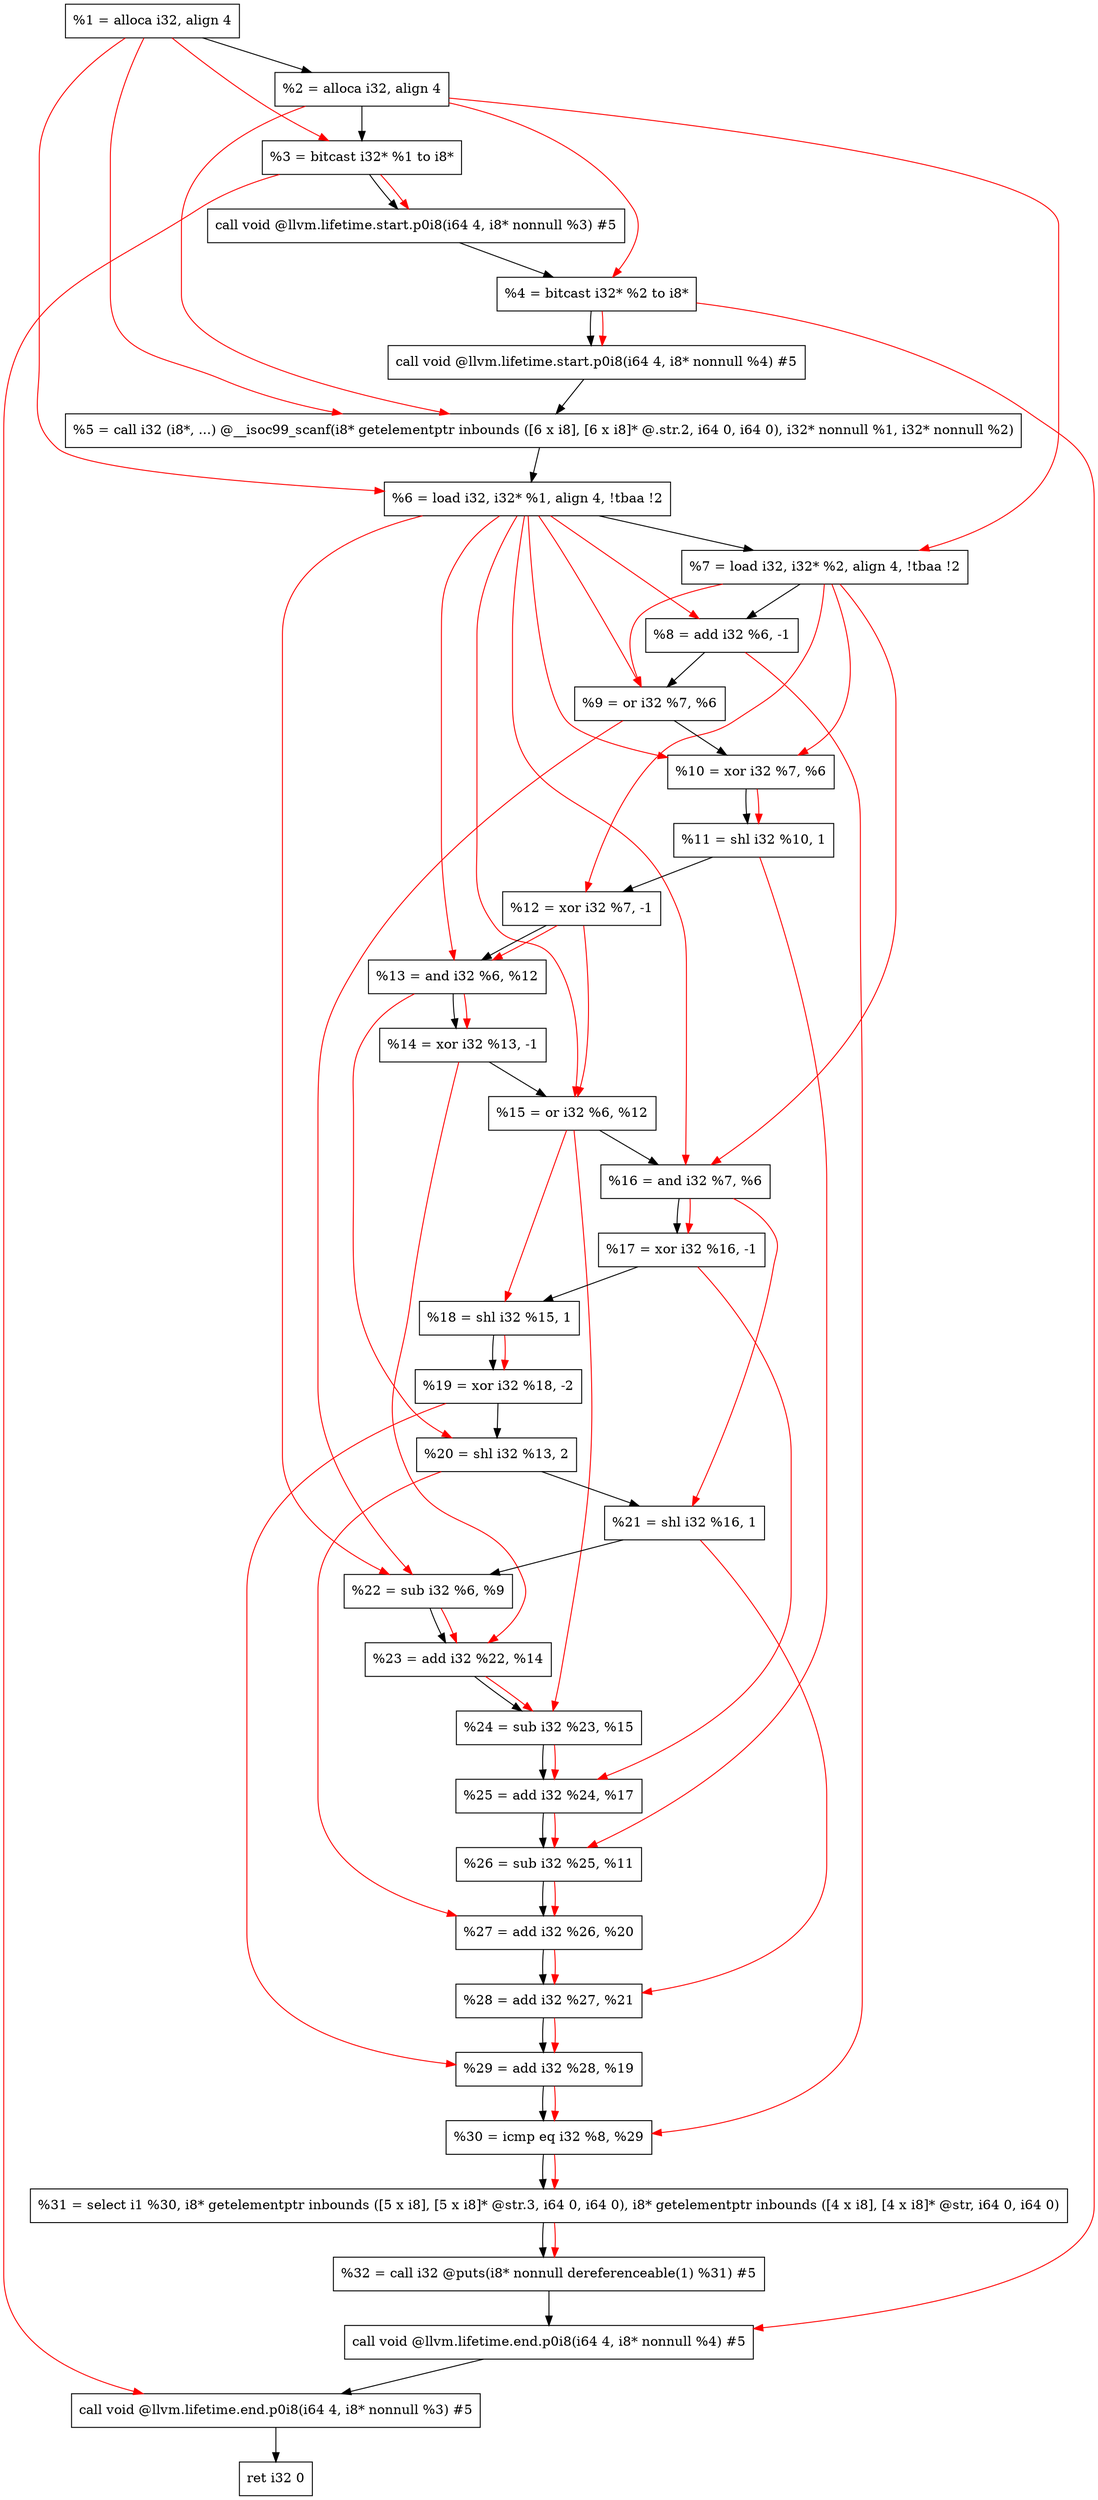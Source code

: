 digraph "DFG for'main' function" {
	Node0x1b32c58[shape=record, label="  %1 = alloca i32, align 4"];
	Node0x1b32cd8[shape=record, label="  %2 = alloca i32, align 4"];
	Node0x1b32d68[shape=record, label="  %3 = bitcast i32* %1 to i8*"];
	Node0x1b331c8[shape=record, label="  call void @llvm.lifetime.start.p0i8(i64 4, i8* nonnull %3) #5"];
	Node0x1b332a8[shape=record, label="  %4 = bitcast i32* %2 to i8*"];
	Node0x1b333c8[shape=record, label="  call void @llvm.lifetime.start.p0i8(i64 4, i8* nonnull %4) #5"];
	Node0x1b33600[shape=record, label="  %5 = call i32 (i8*, ...) @__isoc99_scanf(i8* getelementptr inbounds ([6 x i8], [6 x i8]* @.str.2, i64 0, i64 0), i32* nonnull %1, i32* nonnull %2)"];
	Node0x1b336b8[shape=record, label="  %6 = load i32, i32* %1, align 4, !tbaa !2"];
	Node0x1b34628[shape=record, label="  %7 = load i32, i32* %2, align 4, !tbaa !2"];
	Node0x1b34cb0[shape=record, label="  %8 = add i32 %6, -1"];
	Node0x1b34d20[shape=record, label="  %9 = or i32 %7, %6"];
	Node0x1b34d90[shape=record, label="  %10 = xor i32 %7, %6"];
	Node0x1b34e00[shape=record, label="  %11 = shl i32 %10, 1"];
	Node0x1b34e70[shape=record, label="  %12 = xor i32 %7, -1"];
	Node0x1b34ee0[shape=record, label="  %13 = and i32 %6, %12"];
	Node0x1b34f50[shape=record, label="  %14 = xor i32 %13, -1"];
	Node0x1b34fc0[shape=record, label="  %15 = or i32 %6, %12"];
	Node0x1b35030[shape=record, label="  %16 = and i32 %7, %6"];
	Node0x1b350a0[shape=record, label="  %17 = xor i32 %16, -1"];
	Node0x1b35110[shape=record, label="  %18 = shl i32 %15, 1"];
	Node0x1b35180[shape=record, label="  %19 = xor i32 %18, -2"];
	Node0x1b351f0[shape=record, label="  %20 = shl i32 %13, 2"];
	Node0x1b35260[shape=record, label="  %21 = shl i32 %16, 1"];
	Node0x1b352d0[shape=record, label="  %22 = sub i32 %6, %9"];
	Node0x1b35340[shape=record, label="  %23 = add i32 %22, %14"];
	Node0x1b353b0[shape=record, label="  %24 = sub i32 %23, %15"];
	Node0x1b35420[shape=record, label="  %25 = add i32 %24, %17"];
	Node0x1b35490[shape=record, label="  %26 = sub i32 %25, %11"];
	Node0x1b35500[shape=record, label="  %27 = add i32 %26, %20"];
	Node0x1b35570[shape=record, label="  %28 = add i32 %27, %21"];
	Node0x1b355e0[shape=record, label="  %29 = add i32 %28, %19"];
	Node0x1b35650[shape=record, label="  %30 = icmp eq i32 %8, %29"];
	Node0x1ad39d8[shape=record, label="  %31 = select i1 %30, i8* getelementptr inbounds ([5 x i8], [5 x i8]* @str.3, i64 0, i64 0), i8* getelementptr inbounds ([4 x i8], [4 x i8]* @str, i64 0, i64 0)"];
	Node0x1b356e0[shape=record, label="  %32 = call i32 @puts(i8* nonnull dereferenceable(1) %31) #5"];
	Node0x1b35b48[shape=record, label="  call void @llvm.lifetime.end.p0i8(i64 4, i8* nonnull %4) #5"];
	Node0x1b35ca8[shape=record, label="  call void @llvm.lifetime.end.p0i8(i64 4, i8* nonnull %3) #5"];
	Node0x1b35d68[shape=record, label="  ret i32 0"];
	Node0x1b32c58 -> Node0x1b32cd8;
	Node0x1b32cd8 -> Node0x1b32d68;
	Node0x1b32d68 -> Node0x1b331c8;
	Node0x1b331c8 -> Node0x1b332a8;
	Node0x1b332a8 -> Node0x1b333c8;
	Node0x1b333c8 -> Node0x1b33600;
	Node0x1b33600 -> Node0x1b336b8;
	Node0x1b336b8 -> Node0x1b34628;
	Node0x1b34628 -> Node0x1b34cb0;
	Node0x1b34cb0 -> Node0x1b34d20;
	Node0x1b34d20 -> Node0x1b34d90;
	Node0x1b34d90 -> Node0x1b34e00;
	Node0x1b34e00 -> Node0x1b34e70;
	Node0x1b34e70 -> Node0x1b34ee0;
	Node0x1b34ee0 -> Node0x1b34f50;
	Node0x1b34f50 -> Node0x1b34fc0;
	Node0x1b34fc0 -> Node0x1b35030;
	Node0x1b35030 -> Node0x1b350a0;
	Node0x1b350a0 -> Node0x1b35110;
	Node0x1b35110 -> Node0x1b35180;
	Node0x1b35180 -> Node0x1b351f0;
	Node0x1b351f0 -> Node0x1b35260;
	Node0x1b35260 -> Node0x1b352d0;
	Node0x1b352d0 -> Node0x1b35340;
	Node0x1b35340 -> Node0x1b353b0;
	Node0x1b353b0 -> Node0x1b35420;
	Node0x1b35420 -> Node0x1b35490;
	Node0x1b35490 -> Node0x1b35500;
	Node0x1b35500 -> Node0x1b35570;
	Node0x1b35570 -> Node0x1b355e0;
	Node0x1b355e0 -> Node0x1b35650;
	Node0x1b35650 -> Node0x1ad39d8;
	Node0x1ad39d8 -> Node0x1b356e0;
	Node0x1b356e0 -> Node0x1b35b48;
	Node0x1b35b48 -> Node0x1b35ca8;
	Node0x1b35ca8 -> Node0x1b35d68;
edge [color=red]
	Node0x1b32c58 -> Node0x1b32d68;
	Node0x1b32d68 -> Node0x1b331c8;
	Node0x1b32cd8 -> Node0x1b332a8;
	Node0x1b332a8 -> Node0x1b333c8;
	Node0x1b32c58 -> Node0x1b33600;
	Node0x1b32cd8 -> Node0x1b33600;
	Node0x1b32c58 -> Node0x1b336b8;
	Node0x1b32cd8 -> Node0x1b34628;
	Node0x1b336b8 -> Node0x1b34cb0;
	Node0x1b34628 -> Node0x1b34d20;
	Node0x1b336b8 -> Node0x1b34d20;
	Node0x1b34628 -> Node0x1b34d90;
	Node0x1b336b8 -> Node0x1b34d90;
	Node0x1b34d90 -> Node0x1b34e00;
	Node0x1b34628 -> Node0x1b34e70;
	Node0x1b336b8 -> Node0x1b34ee0;
	Node0x1b34e70 -> Node0x1b34ee0;
	Node0x1b34ee0 -> Node0x1b34f50;
	Node0x1b336b8 -> Node0x1b34fc0;
	Node0x1b34e70 -> Node0x1b34fc0;
	Node0x1b34628 -> Node0x1b35030;
	Node0x1b336b8 -> Node0x1b35030;
	Node0x1b35030 -> Node0x1b350a0;
	Node0x1b34fc0 -> Node0x1b35110;
	Node0x1b35110 -> Node0x1b35180;
	Node0x1b34ee0 -> Node0x1b351f0;
	Node0x1b35030 -> Node0x1b35260;
	Node0x1b336b8 -> Node0x1b352d0;
	Node0x1b34d20 -> Node0x1b352d0;
	Node0x1b352d0 -> Node0x1b35340;
	Node0x1b34f50 -> Node0x1b35340;
	Node0x1b35340 -> Node0x1b353b0;
	Node0x1b34fc0 -> Node0x1b353b0;
	Node0x1b353b0 -> Node0x1b35420;
	Node0x1b350a0 -> Node0x1b35420;
	Node0x1b35420 -> Node0x1b35490;
	Node0x1b34e00 -> Node0x1b35490;
	Node0x1b35490 -> Node0x1b35500;
	Node0x1b351f0 -> Node0x1b35500;
	Node0x1b35500 -> Node0x1b35570;
	Node0x1b35260 -> Node0x1b35570;
	Node0x1b35570 -> Node0x1b355e0;
	Node0x1b35180 -> Node0x1b355e0;
	Node0x1b34cb0 -> Node0x1b35650;
	Node0x1b355e0 -> Node0x1b35650;
	Node0x1b35650 -> Node0x1ad39d8;
	Node0x1ad39d8 -> Node0x1b356e0;
	Node0x1b332a8 -> Node0x1b35b48;
	Node0x1b32d68 -> Node0x1b35ca8;
}

